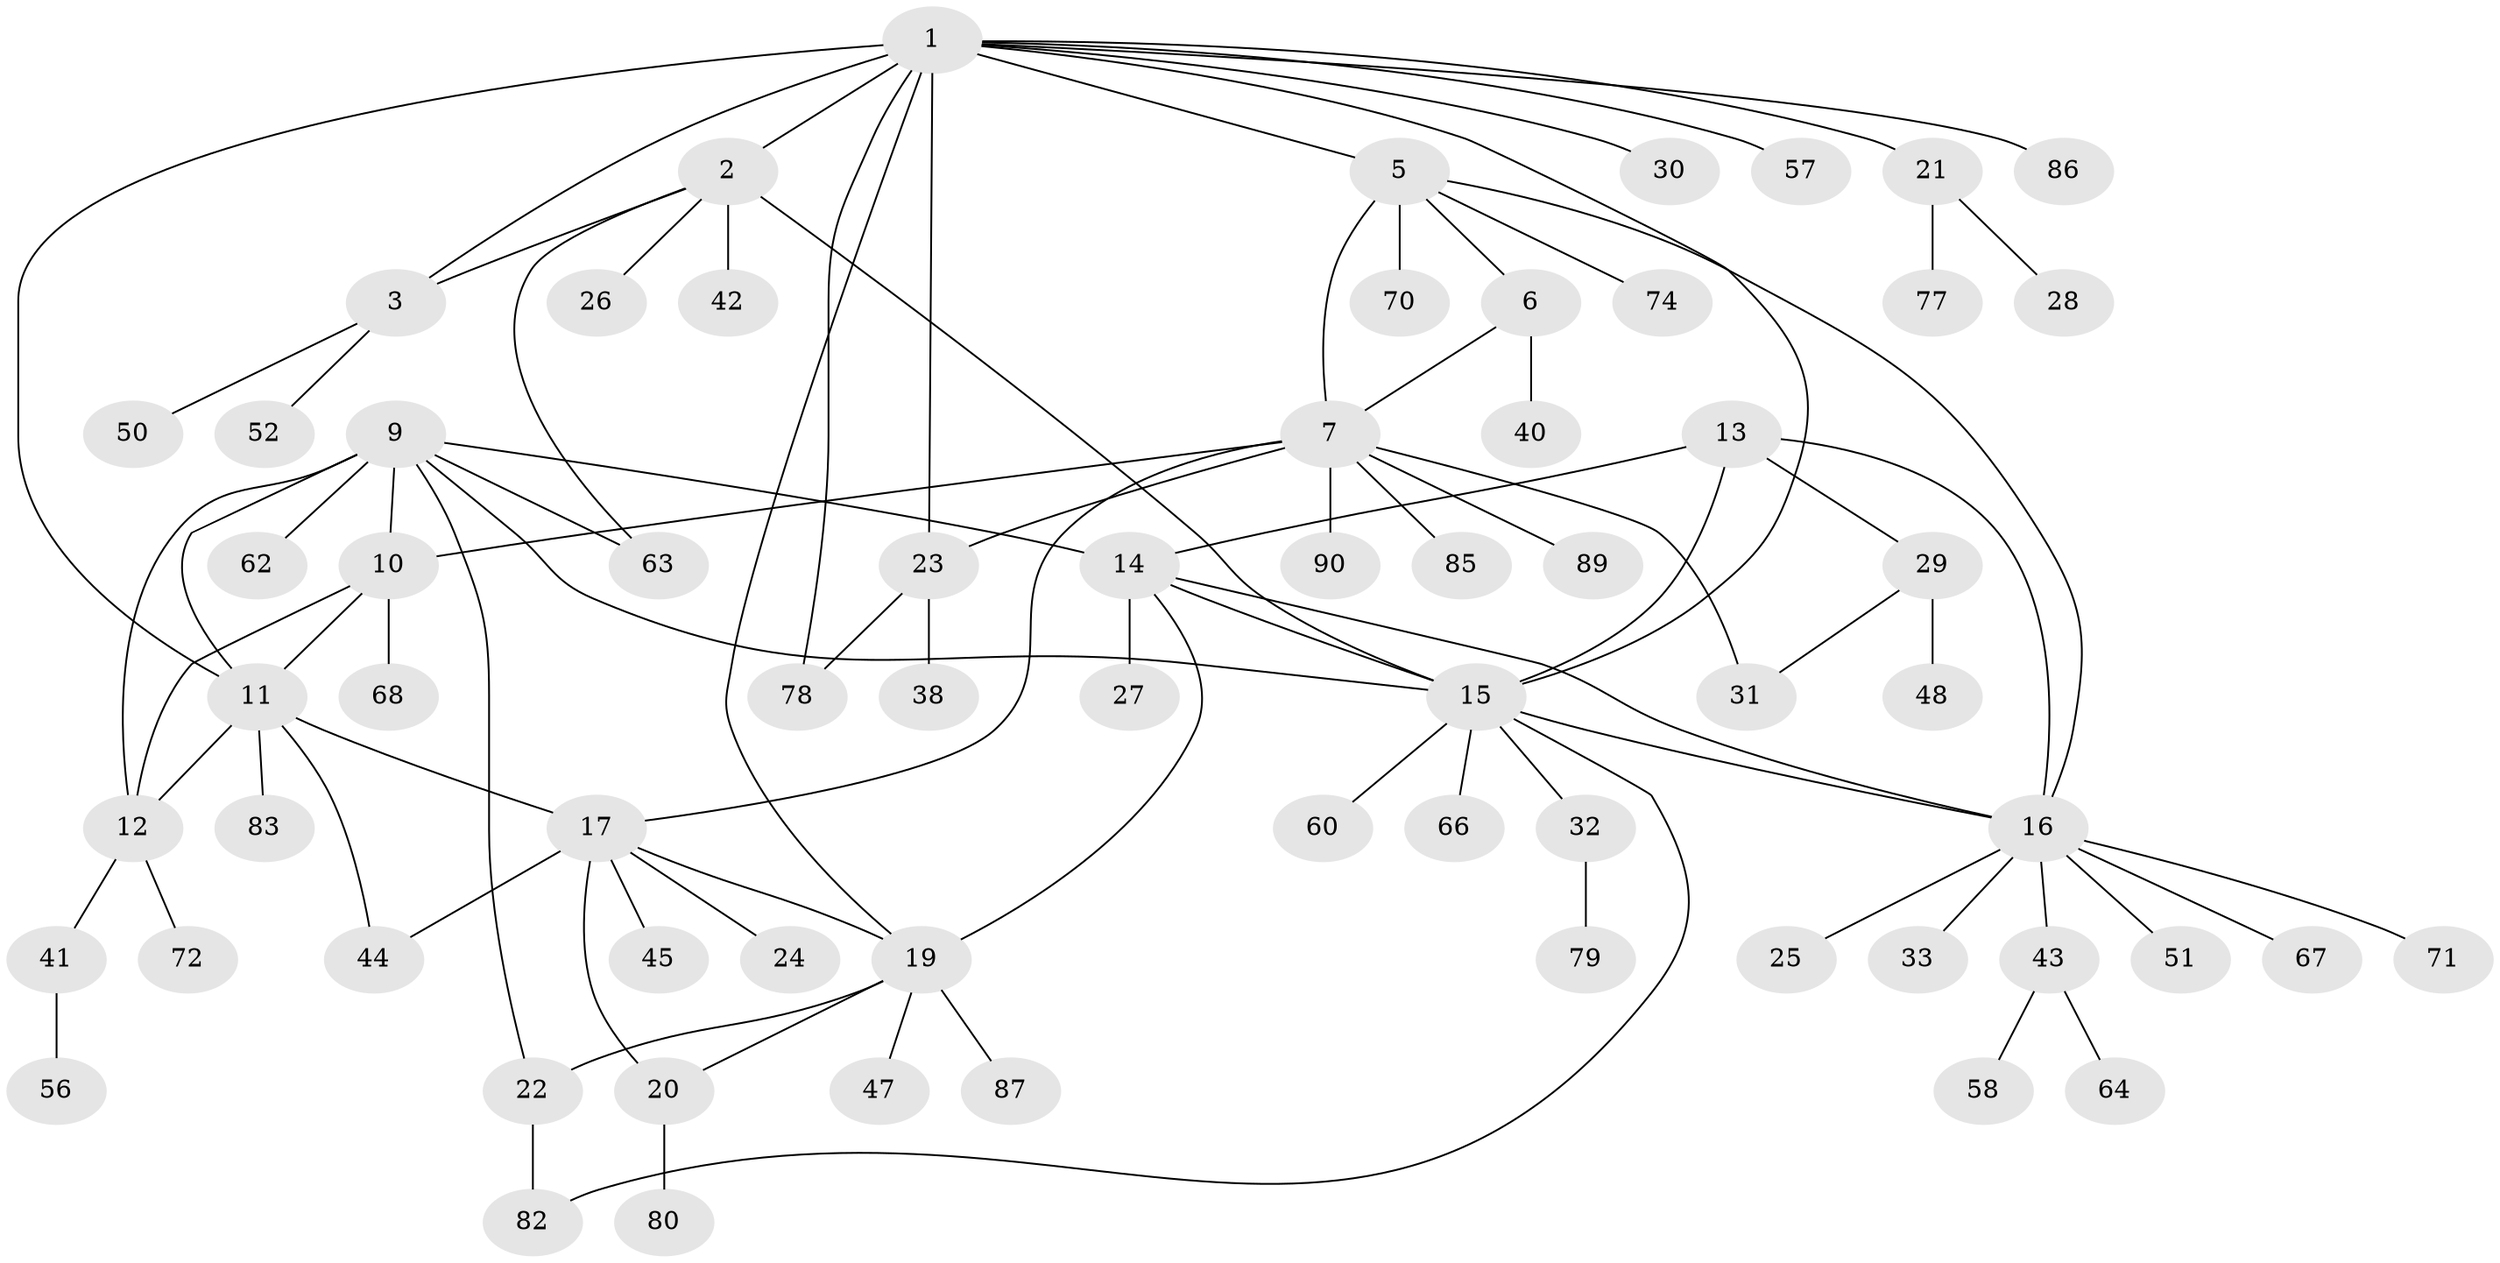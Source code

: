 // original degree distribution, {7: 0.06521739130434782, 6: 0.03260869565217391, 9: 0.021739130434782608, 8: 0.021739130434782608, 5: 0.021739130434782608, 4: 0.05434782608695652, 10: 0.010869565217391304, 11: 0.010869565217391304, 2: 0.18478260869565216, 1: 0.5217391304347826, 3: 0.05434782608695652}
// Generated by graph-tools (version 1.1) at 2025/42/03/06/25 10:42:15]
// undirected, 67 vertices, 90 edges
graph export_dot {
graph [start="1"]
  node [color=gray90,style=filled];
  1 [super="+4"];
  2 [super="+81"];
  3 [super="+46"];
  5 [super="+76"];
  6 [super="+69"];
  7 [super="+8"];
  9 [super="+39"];
  10 [super="+75"];
  11 [super="+59"];
  12 [super="+35"];
  13;
  14 [super="+92"];
  15 [super="+55"];
  16 [super="+54"];
  17 [super="+18"];
  19 [super="+36"];
  20;
  21 [super="+49"];
  22 [super="+61"];
  23 [super="+34"];
  24;
  25;
  26;
  27;
  28;
  29 [super="+37"];
  30;
  31;
  32;
  33;
  38;
  40;
  41;
  42;
  43;
  44 [super="+88"];
  45;
  47;
  48 [super="+53"];
  50;
  51;
  52;
  56;
  57 [super="+84"];
  58 [super="+65"];
  60 [super="+73"];
  62;
  63;
  64;
  66;
  67;
  68;
  70;
  71;
  72;
  74;
  77;
  78;
  79;
  80 [super="+91"];
  82;
  83;
  85;
  86;
  87;
  89;
  90;
  1 -- 2 [weight=2];
  1 -- 3 [weight=2];
  1 -- 5;
  1 -- 21;
  1 -- 78;
  1 -- 86;
  1 -- 11;
  1 -- 15;
  1 -- 19;
  1 -- 23;
  1 -- 57;
  1 -- 30;
  2 -- 3;
  2 -- 26;
  2 -- 42;
  2 -- 63;
  2 -- 15;
  3 -- 50;
  3 -- 52;
  5 -- 6;
  5 -- 7 [weight=2];
  5 -- 16;
  5 -- 70;
  5 -- 74;
  6 -- 7 [weight=2];
  6 -- 40;
  7 -- 10;
  7 -- 31;
  7 -- 90;
  7 -- 17;
  7 -- 23;
  7 -- 85;
  7 -- 89;
  9 -- 10;
  9 -- 11;
  9 -- 12;
  9 -- 15;
  9 -- 62;
  9 -- 63;
  9 -- 14;
  9 -- 22;
  10 -- 11;
  10 -- 12;
  10 -- 68;
  11 -- 12;
  11 -- 44;
  11 -- 83;
  11 -- 17;
  12 -- 41;
  12 -- 72;
  13 -- 14;
  13 -- 15;
  13 -- 16;
  13 -- 29;
  14 -- 15;
  14 -- 16;
  14 -- 19;
  14 -- 27;
  15 -- 16;
  15 -- 32;
  15 -- 66;
  15 -- 82;
  15 -- 60;
  16 -- 25;
  16 -- 33;
  16 -- 43;
  16 -- 51;
  16 -- 67;
  16 -- 71;
  17 -- 19 [weight=2];
  17 -- 20 [weight=2];
  17 -- 24;
  17 -- 44;
  17 -- 45;
  19 -- 20;
  19 -- 22;
  19 -- 47;
  19 -- 87;
  20 -- 80;
  21 -- 28;
  21 -- 77;
  22 -- 82;
  23 -- 78;
  23 -- 38;
  29 -- 31;
  29 -- 48;
  32 -- 79;
  41 -- 56;
  43 -- 58;
  43 -- 64;
}
